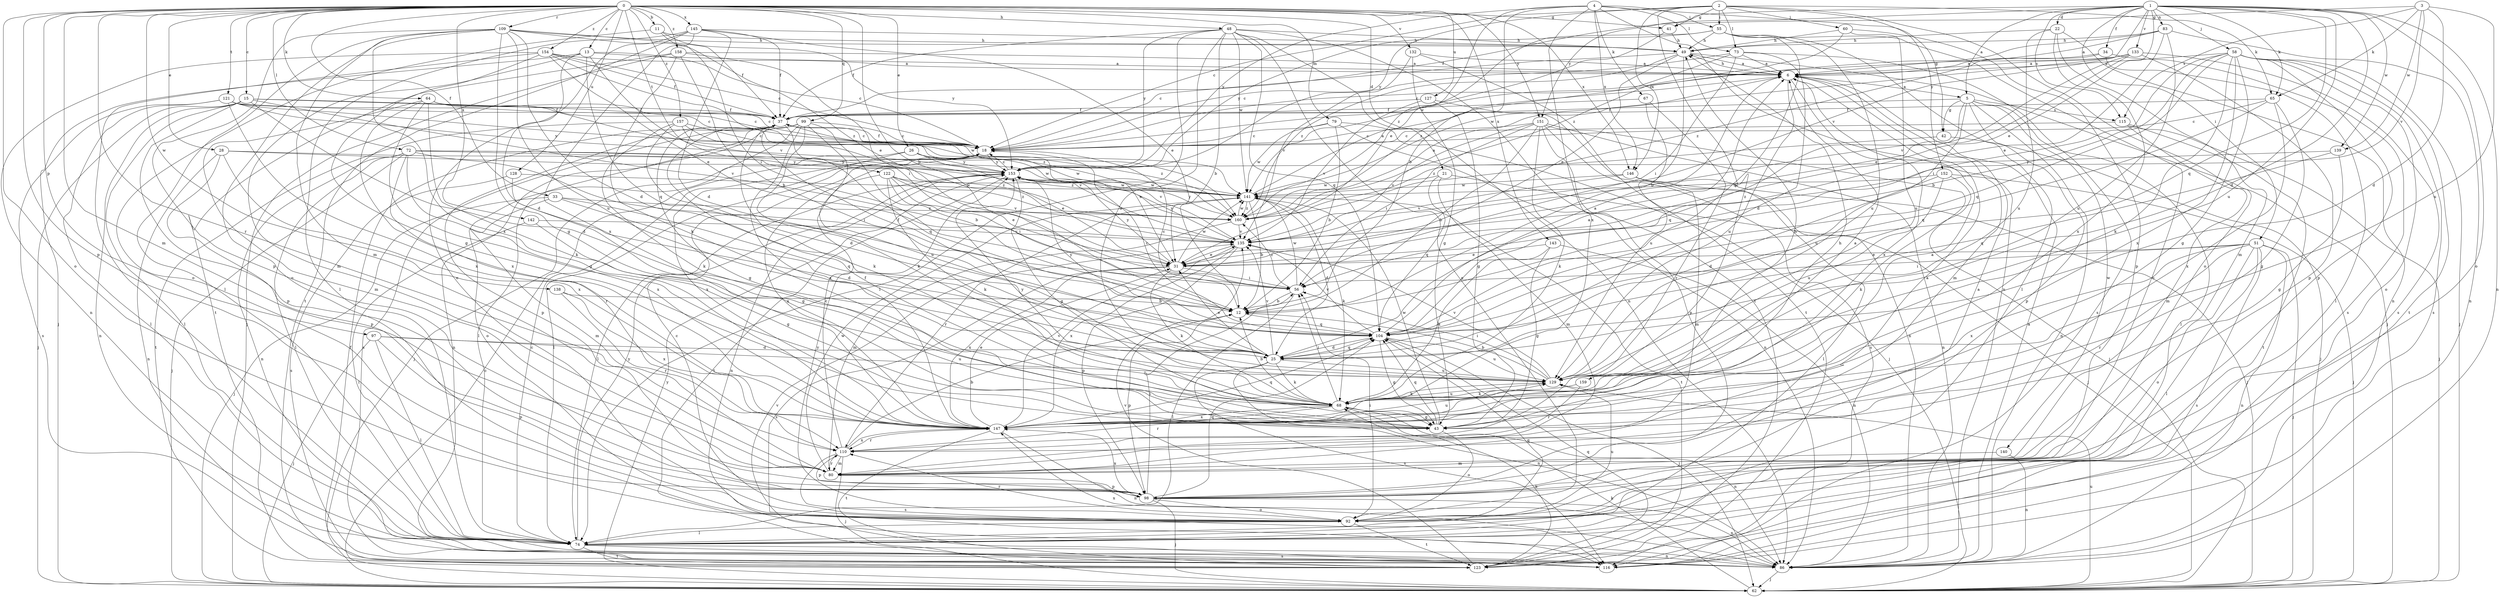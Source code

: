 strict digraph  {
0;
1;
2;
3;
4;
5;
6;
11;
12;
13;
15;
18;
21;
22;
25;
26;
28;
31;
33;
34;
37;
41;
42;
43;
48;
49;
51;
55;
56;
58;
60;
62;
64;
65;
67;
68;
72;
73;
74;
79;
80;
83;
86;
92;
97;
98;
99;
104;
109;
110;
115;
116;
121;
122;
123;
127;
128;
129;
132;
133;
135;
138;
139;
140;
141;
142;
143;
145;
146;
147;
151;
152;
153;
154;
157;
158;
159;
160;
0 -> 11  [label=b];
0 -> 12  [label=b];
0 -> 13  [label=c];
0 -> 15  [label=c];
0 -> 21  [label=d];
0 -> 26  [label=e];
0 -> 28  [label=e];
0 -> 33  [label=f];
0 -> 41  [label=g];
0 -> 48  [label=h];
0 -> 64  [label=k];
0 -> 72  [label=l];
0 -> 79  [label=m];
0 -> 80  [label=m];
0 -> 92  [label=o];
0 -> 97  [label=p];
0 -> 98  [label=p];
0 -> 99  [label=q];
0 -> 109  [label=r];
0 -> 110  [label=r];
0 -> 121  [label=t];
0 -> 122  [label=t];
0 -> 127  [label=u];
0 -> 128  [label=u];
0 -> 132  [label=v];
0 -> 138  [label=w];
0 -> 142  [label=x];
0 -> 143  [label=x];
0 -> 145  [label=x];
0 -> 146  [label=x];
0 -> 151  [label=y];
0 -> 154  [label=z];
0 -> 157  [label=z];
0 -> 158  [label=z];
1 -> 5  [label=a];
1 -> 22  [label=d];
1 -> 25  [label=d];
1 -> 31  [label=e];
1 -> 34  [label=f];
1 -> 37  [label=f];
1 -> 51  [label=i];
1 -> 58  [label=j];
1 -> 65  [label=k];
1 -> 83  [label=n];
1 -> 86  [label=n];
1 -> 92  [label=o];
1 -> 104  [label=q];
1 -> 115  [label=s];
1 -> 129  [label=u];
1 -> 133  [label=v];
1 -> 135  [label=v];
1 -> 139  [label=w];
1 -> 151  [label=y];
2 -> 18  [label=c];
2 -> 41  [label=g];
2 -> 55  [label=i];
2 -> 60  [label=j];
2 -> 65  [label=k];
2 -> 73  [label=l];
2 -> 92  [label=o];
2 -> 146  [label=x];
2 -> 152  [label=y];
2 -> 153  [label=y];
2 -> 159  [label=z];
3 -> 25  [label=d];
3 -> 41  [label=g];
3 -> 65  [label=k];
3 -> 115  [label=s];
3 -> 129  [label=u];
3 -> 135  [label=v];
3 -> 139  [label=w];
4 -> 12  [label=b];
4 -> 31  [label=e];
4 -> 42  [label=g];
4 -> 55  [label=i];
4 -> 67  [label=k];
4 -> 73  [label=l];
4 -> 86  [label=n];
4 -> 146  [label=x];
4 -> 147  [label=x];
4 -> 153  [label=y];
5 -> 37  [label=f];
5 -> 42  [label=g];
5 -> 74  [label=l];
5 -> 86  [label=n];
5 -> 98  [label=p];
5 -> 104  [label=q];
5 -> 115  [label=s];
5 -> 129  [label=u];
5 -> 140  [label=w];
6 -> 5  [label=a];
6 -> 49  [label=h];
6 -> 80  [label=m];
6 -> 129  [label=u];
6 -> 147  [label=x];
11 -> 49  [label=h];
11 -> 56  [label=i];
11 -> 92  [label=o];
11 -> 153  [label=y];
12 -> 18  [label=c];
12 -> 37  [label=f];
12 -> 98  [label=p];
12 -> 104  [label=q];
13 -> 6  [label=a];
13 -> 18  [label=c];
13 -> 25  [label=d];
13 -> 62  [label=j];
13 -> 80  [label=m];
13 -> 104  [label=q];
13 -> 135  [label=v];
15 -> 18  [label=c];
15 -> 25  [label=d];
15 -> 37  [label=f];
15 -> 62  [label=j];
15 -> 74  [label=l];
15 -> 86  [label=n];
15 -> 98  [label=p];
15 -> 135  [label=v];
18 -> 37  [label=f];
18 -> 74  [label=l];
18 -> 153  [label=y];
21 -> 62  [label=j];
21 -> 80  [label=m];
21 -> 104  [label=q];
21 -> 141  [label=w];
22 -> 49  [label=h];
22 -> 80  [label=m];
22 -> 86  [label=n];
22 -> 129  [label=u];
22 -> 147  [label=x];
25 -> 6  [label=a];
25 -> 31  [label=e];
25 -> 68  [label=k];
25 -> 86  [label=n];
25 -> 104  [label=q];
25 -> 116  [label=s];
25 -> 129  [label=u];
25 -> 135  [label=v];
26 -> 31  [label=e];
26 -> 92  [label=o];
26 -> 135  [label=v];
26 -> 141  [label=w];
26 -> 147  [label=x];
26 -> 153  [label=y];
28 -> 86  [label=n];
28 -> 98  [label=p];
28 -> 147  [label=x];
28 -> 153  [label=y];
28 -> 160  [label=z];
31 -> 56  [label=i];
31 -> 68  [label=k];
31 -> 116  [label=s];
31 -> 141  [label=w];
31 -> 147  [label=x];
31 -> 153  [label=y];
33 -> 25  [label=d];
33 -> 62  [label=j];
33 -> 80  [label=m];
33 -> 104  [label=q];
33 -> 160  [label=z];
34 -> 6  [label=a];
34 -> 74  [label=l];
34 -> 116  [label=s];
34 -> 160  [label=z];
37 -> 18  [label=c];
37 -> 31  [label=e];
37 -> 43  [label=g];
37 -> 68  [label=k];
37 -> 98  [label=p];
37 -> 104  [label=q];
41 -> 49  [label=h];
41 -> 141  [label=w];
42 -> 62  [label=j];
42 -> 160  [label=z];
43 -> 6  [label=a];
43 -> 37  [label=f];
43 -> 92  [label=o];
43 -> 104  [label=q];
43 -> 141  [label=w];
48 -> 12  [label=b];
48 -> 37  [label=f];
48 -> 49  [label=h];
48 -> 74  [label=l];
48 -> 86  [label=n];
48 -> 92  [label=o];
48 -> 104  [label=q];
48 -> 123  [label=t];
48 -> 129  [label=u];
48 -> 141  [label=w];
48 -> 153  [label=y];
49 -> 6  [label=a];
49 -> 12  [label=b];
49 -> 18  [label=c];
49 -> 31  [label=e];
49 -> 62  [label=j];
49 -> 160  [label=z];
51 -> 31  [label=e];
51 -> 56  [label=i];
51 -> 62  [label=j];
51 -> 74  [label=l];
51 -> 86  [label=n];
51 -> 92  [label=o];
51 -> 110  [label=r];
51 -> 116  [label=s];
51 -> 147  [label=x];
55 -> 49  [label=h];
55 -> 74  [label=l];
55 -> 92  [label=o];
55 -> 104  [label=q];
55 -> 129  [label=u];
55 -> 153  [label=y];
55 -> 160  [label=z];
56 -> 12  [label=b];
56 -> 74  [label=l];
56 -> 141  [label=w];
56 -> 160  [label=z];
58 -> 6  [label=a];
58 -> 12  [label=b];
58 -> 43  [label=g];
58 -> 56  [label=i];
58 -> 62  [label=j];
58 -> 68  [label=k];
58 -> 92  [label=o];
58 -> 98  [label=p];
58 -> 104  [label=q];
58 -> 116  [label=s];
58 -> 123  [label=t];
58 -> 147  [label=x];
60 -> 49  [label=h];
60 -> 98  [label=p];
60 -> 129  [label=u];
60 -> 160  [label=z];
62 -> 18  [label=c];
62 -> 68  [label=k];
62 -> 129  [label=u];
62 -> 153  [label=y];
64 -> 18  [label=c];
64 -> 37  [label=f];
64 -> 43  [label=g];
64 -> 68  [label=k];
64 -> 80  [label=m];
64 -> 147  [label=x];
64 -> 160  [label=z];
65 -> 18  [label=c];
65 -> 37  [label=f];
65 -> 43  [label=g];
65 -> 104  [label=q];
65 -> 147  [label=x];
67 -> 37  [label=f];
67 -> 110  [label=r];
67 -> 129  [label=u];
68 -> 6  [label=a];
68 -> 12  [label=b];
68 -> 43  [label=g];
68 -> 49  [label=h];
68 -> 56  [label=i];
68 -> 86  [label=n];
68 -> 110  [label=r];
68 -> 129  [label=u];
68 -> 147  [label=x];
68 -> 153  [label=y];
72 -> 56  [label=i];
72 -> 62  [label=j];
72 -> 74  [label=l];
72 -> 86  [label=n];
72 -> 110  [label=r];
72 -> 141  [label=w];
72 -> 147  [label=x];
72 -> 153  [label=y];
72 -> 160  [label=z];
73 -> 6  [label=a];
73 -> 18  [label=c];
73 -> 25  [label=d];
73 -> 56  [label=i];
73 -> 116  [label=s];
73 -> 160  [label=z];
74 -> 18  [label=c];
74 -> 86  [label=n];
74 -> 104  [label=q];
74 -> 116  [label=s];
74 -> 123  [label=t];
74 -> 153  [label=y];
79 -> 12  [label=b];
79 -> 18  [label=c];
79 -> 62  [label=j];
79 -> 86  [label=n];
79 -> 141  [label=w];
80 -> 6  [label=a];
80 -> 98  [label=p];
80 -> 110  [label=r];
80 -> 141  [label=w];
83 -> 6  [label=a];
83 -> 18  [label=c];
83 -> 31  [label=e];
83 -> 49  [label=h];
83 -> 86  [label=n];
83 -> 129  [label=u];
86 -> 6  [label=a];
86 -> 62  [label=j];
86 -> 147  [label=x];
92 -> 18  [label=c];
92 -> 56  [label=i];
92 -> 74  [label=l];
92 -> 110  [label=r];
92 -> 123  [label=t];
92 -> 129  [label=u];
92 -> 153  [label=y];
97 -> 25  [label=d];
97 -> 62  [label=j];
97 -> 74  [label=l];
97 -> 98  [label=p];
97 -> 129  [label=u];
98 -> 6  [label=a];
98 -> 56  [label=i];
98 -> 62  [label=j];
98 -> 86  [label=n];
98 -> 92  [label=o];
98 -> 104  [label=q];
98 -> 147  [label=x];
99 -> 12  [label=b];
99 -> 18  [label=c];
99 -> 62  [label=j];
99 -> 68  [label=k];
99 -> 74  [label=l];
99 -> 86  [label=n];
99 -> 116  [label=s];
99 -> 129  [label=u];
99 -> 147  [label=x];
104 -> 6  [label=a];
104 -> 18  [label=c];
104 -> 25  [label=d];
104 -> 43  [label=g];
104 -> 62  [label=j];
104 -> 129  [label=u];
104 -> 135  [label=v];
104 -> 153  [label=y];
109 -> 25  [label=d];
109 -> 31  [label=e];
109 -> 37  [label=f];
109 -> 43  [label=g];
109 -> 49  [label=h];
109 -> 74  [label=l];
109 -> 80  [label=m];
109 -> 92  [label=o];
109 -> 98  [label=p];
109 -> 129  [label=u];
109 -> 147  [label=x];
110 -> 12  [label=b];
110 -> 18  [label=c];
110 -> 62  [label=j];
110 -> 80  [label=m];
110 -> 98  [label=p];
110 -> 116  [label=s];
110 -> 147  [label=x];
115 -> 18  [label=c];
115 -> 62  [label=j];
115 -> 80  [label=m];
115 -> 123  [label=t];
116 -> 135  [label=v];
121 -> 18  [label=c];
121 -> 37  [label=f];
121 -> 74  [label=l];
121 -> 116  [label=s];
121 -> 141  [label=w];
121 -> 147  [label=x];
121 -> 153  [label=y];
122 -> 31  [label=e];
122 -> 56  [label=i];
122 -> 68  [label=k];
122 -> 135  [label=v];
122 -> 141  [label=w];
122 -> 147  [label=x];
122 -> 160  [label=z];
123 -> 37  [label=f];
123 -> 68  [label=k];
123 -> 104  [label=q];
123 -> 135  [label=v];
127 -> 37  [label=f];
127 -> 43  [label=g];
127 -> 86  [label=n];
127 -> 135  [label=v];
128 -> 43  [label=g];
128 -> 116  [label=s];
128 -> 141  [label=w];
129 -> 12  [label=b];
129 -> 56  [label=i];
129 -> 68  [label=k];
129 -> 135  [label=v];
132 -> 6  [label=a];
132 -> 43  [label=g];
132 -> 123  [label=t];
132 -> 135  [label=v];
133 -> 6  [label=a];
133 -> 18  [label=c];
133 -> 31  [label=e];
133 -> 98  [label=p];
133 -> 116  [label=s];
133 -> 135  [label=v];
133 -> 141  [label=w];
135 -> 31  [label=e];
135 -> 98  [label=p];
135 -> 147  [label=x];
135 -> 153  [label=y];
138 -> 12  [label=b];
138 -> 110  [label=r];
138 -> 147  [label=x];
139 -> 43  [label=g];
139 -> 104  [label=q];
139 -> 153  [label=y];
140 -> 80  [label=m];
140 -> 86  [label=n];
141 -> 6  [label=a];
141 -> 12  [label=b];
141 -> 25  [label=d];
141 -> 68  [label=k];
141 -> 110  [label=r];
141 -> 123  [label=t];
141 -> 160  [label=z];
142 -> 43  [label=g];
142 -> 74  [label=l];
142 -> 135  [label=v];
143 -> 31  [label=e];
143 -> 43  [label=g];
143 -> 68  [label=k];
143 -> 86  [label=n];
145 -> 25  [label=d];
145 -> 31  [label=e];
145 -> 37  [label=f];
145 -> 49  [label=h];
145 -> 74  [label=l];
145 -> 92  [label=o];
145 -> 123  [label=t];
145 -> 147  [label=x];
146 -> 62  [label=j];
146 -> 74  [label=l];
146 -> 80  [label=m];
146 -> 135  [label=v];
146 -> 141  [label=w];
147 -> 31  [label=e];
147 -> 49  [label=h];
147 -> 86  [label=n];
147 -> 104  [label=q];
147 -> 110  [label=r];
147 -> 123  [label=t];
147 -> 129  [label=u];
147 -> 135  [label=v];
151 -> 12  [label=b];
151 -> 18  [label=c];
151 -> 56  [label=i];
151 -> 62  [label=j];
151 -> 68  [label=k];
151 -> 86  [label=n];
151 -> 98  [label=p];
151 -> 116  [label=s];
151 -> 135  [label=v];
152 -> 25  [label=d];
152 -> 62  [label=j];
152 -> 68  [label=k];
152 -> 129  [label=u];
152 -> 141  [label=w];
153 -> 18  [label=c];
153 -> 43  [label=g];
153 -> 74  [label=l];
153 -> 86  [label=n];
153 -> 123  [label=t];
153 -> 141  [label=w];
154 -> 6  [label=a];
154 -> 18  [label=c];
154 -> 31  [label=e];
154 -> 37  [label=f];
154 -> 43  [label=g];
154 -> 74  [label=l];
154 -> 86  [label=n];
154 -> 160  [label=z];
157 -> 18  [label=c];
157 -> 25  [label=d];
157 -> 68  [label=k];
157 -> 123  [label=t];
157 -> 135  [label=v];
157 -> 160  [label=z];
158 -> 6  [label=a];
158 -> 12  [label=b];
158 -> 56  [label=i];
158 -> 62  [label=j];
158 -> 68  [label=k];
158 -> 123  [label=t];
159 -> 68  [label=k];
159 -> 110  [label=r];
160 -> 6  [label=a];
160 -> 80  [label=m];
160 -> 135  [label=v];
160 -> 141  [label=w];
160 -> 153  [label=y];
}
